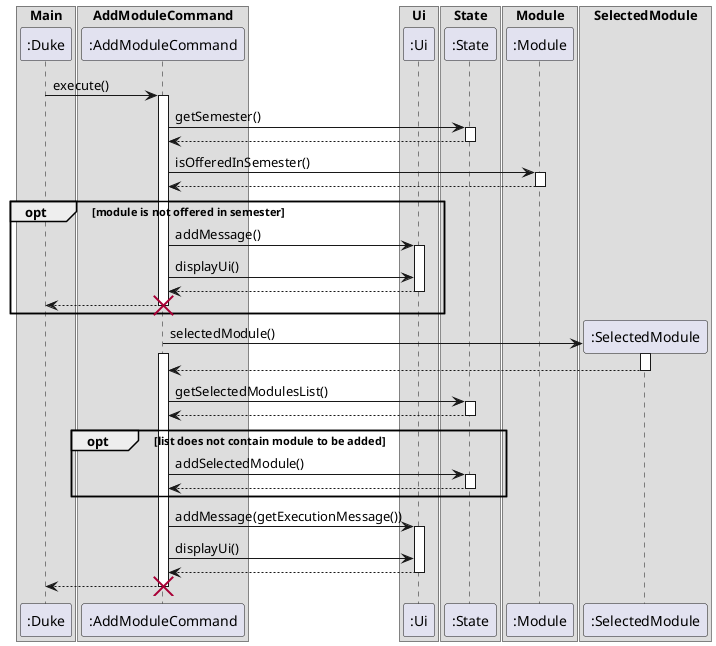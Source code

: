 @startuml
box Main
Participant ":Duke" as Duke
end box
box AddModuleCommand
Participant ":AddModuleCommand" as AddModuleCommand
end box
box Ui
Participant ":Ui" as Ui
end box
box State
Participant ":State" as State
end box
box Module
Participant ":Module" as Module
end box
box SelectedModule
Participant ":SelectedModule" as SelectedModule
end box

Duke -> AddModuleCommand : execute()
activate AddModuleCommand
AddModuleCommand -> State : getSemester()
activate State
State --> AddModuleCommand
deactivate State
AddModuleCommand -> Module :isOfferedInSemester()
activate Module
Module --> AddModuleCommand
deactivate Module


opt module is not offered in semester
AddModuleCommand -> Ui: addMessage()
activate Ui
AddModuleCommand -> Ui: displayUi()
Ui --> AddModuleCommand
deactivate Ui
AddModuleCommand --> Duke
destroy AddModuleCommand
end

create SelectedModule
AddModuleCommand -> SelectedModule : selectedModule()
activate AddModuleCommand
activate SelectedModule
SelectedModule --> AddModuleCommand
deactivate SelectedModule
AddModuleCommand -> State : getSelectedModulesList()
activate State
State --> AddModuleCommand
deactivate State

opt list does not contain module to be added
    AddModuleCommand -> State : addSelectedModule()
    activate State
    State --> AddModuleCommand
    deactivate State
end opt

AddModuleCommand -> Ui :addMessage(getExecutionMessage())
activate Ui
AddModuleCommand -> Ui :displayUi()
Ui --> AddModuleCommand :
deactivate Ui

AddModuleCommand --> Duke
destroy AddModuleCommand

@enduml